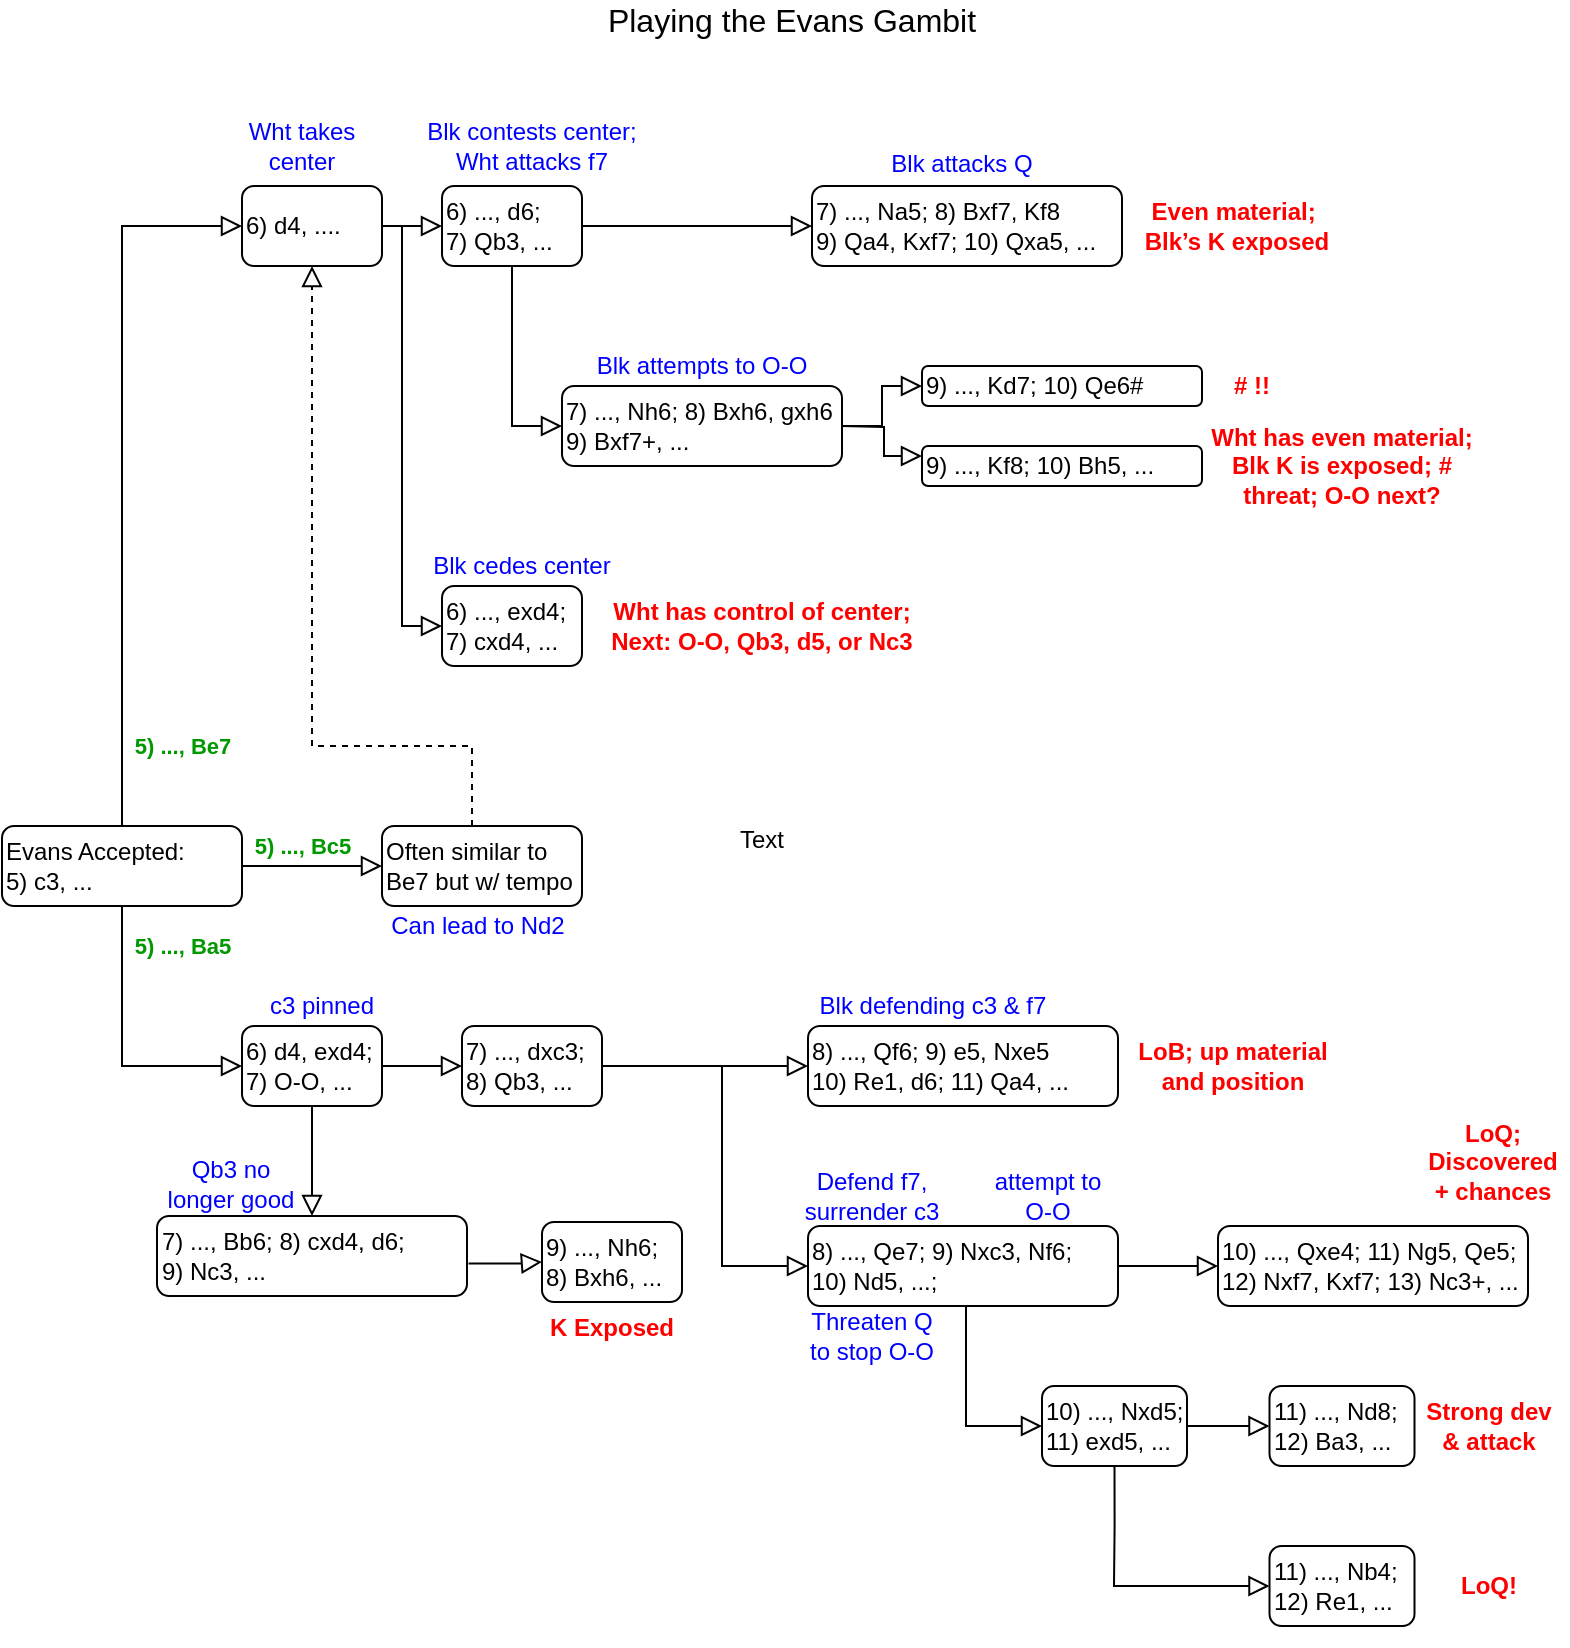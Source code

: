 <mxfile version="13.4.8" type="github">
  <diagram id="C5RBs43oDa-KdzZeNtuy" name="Page-1">
    <mxGraphModel dx="1799" dy="1168" grid="1" gridSize="10" guides="1" tooltips="1" connect="1" arrows="1" fold="1" page="1" pageScale="1" pageWidth="827" pageHeight="1169" math="0" shadow="0">
      <root>
        <mxCell id="WIyWlLk6GJQsqaUBKTNV-0" />
        <mxCell id="WIyWlLk6GJQsqaUBKTNV-1" parent="WIyWlLk6GJQsqaUBKTNV-0" />
        <mxCell id="WIyWlLk6GJQsqaUBKTNV-2" value="5) ..., Be7" style="rounded=0;html=1;jettySize=auto;orthogonalLoop=1;fontSize=11;endArrow=block;endFill=0;endSize=8;strokeWidth=1;shadow=0;labelBackgroundColor=none;edgeStyle=orthogonalEdgeStyle;entryX=0;entryY=0.5;entryDx=0;entryDy=0;fontStyle=1;fontColor=#009900;" parent="WIyWlLk6GJQsqaUBKTNV-1" source="WIyWlLk6GJQsqaUBKTNV-3" target="hNoJVzoelpF0o08Z8zgl-0" edge="1">
          <mxGeometry x="0.833" y="-260" relative="1" as="geometry">
            <mxPoint x="170" y="173" as="targetPoint" />
            <mxPoint as="offset" />
          </mxGeometry>
        </mxCell>
        <mxCell id="WIyWlLk6GJQsqaUBKTNV-3" value="Evans Accepted:&lt;br&gt;5) c3, ..." style="rounded=1;whiteSpace=wrap;html=1;fontSize=12;glass=0;strokeWidth=1;shadow=0;align=left;" parent="WIyWlLk6GJQsqaUBKTNV-1" vertex="1">
          <mxGeometry x="20" y="443" width="120" height="40" as="geometry" />
        </mxCell>
        <mxCell id="hNoJVzoelpF0o08Z8zgl-0" value="6) d4, ....&amp;nbsp;" style="rounded=1;whiteSpace=wrap;html=1;fontSize=12;glass=0;strokeWidth=1;shadow=0;align=left;" parent="WIyWlLk6GJQsqaUBKTNV-1" vertex="1">
          <mxGeometry x="140" y="123" width="70" height="40" as="geometry" />
        </mxCell>
        <mxCell id="hNoJVzoelpF0o08Z8zgl-1" value="" style="rounded=0;html=1;jettySize=auto;orthogonalLoop=1;fontSize=11;endArrow=block;endFill=0;endSize=8;strokeWidth=1;shadow=0;labelBackgroundColor=none;edgeStyle=orthogonalEdgeStyle;exitX=1;exitY=0.5;exitDx=0;exitDy=0;entryX=0;entryY=0.5;entryDx=0;entryDy=0;" parent="WIyWlLk6GJQsqaUBKTNV-1" source="hNoJVzoelpF0o08Z8zgl-0" target="hNoJVzoelpF0o08Z8zgl-2" edge="1">
          <mxGeometry relative="1" as="geometry">
            <mxPoint x="315" y="243" as="sourcePoint" />
            <mxPoint x="245" y="143" as="targetPoint" />
          </mxGeometry>
        </mxCell>
        <mxCell id="hNoJVzoelpF0o08Z8zgl-2" value="6) ..., d6; &lt;br&gt;7) Qb3, ...&amp;nbsp;" style="rounded=1;whiteSpace=wrap;html=1;fontSize=12;glass=0;strokeWidth=1;shadow=0;align=left;" parent="WIyWlLk6GJQsqaUBKTNV-1" vertex="1">
          <mxGeometry x="240" y="123" width="70" height="40" as="geometry" />
        </mxCell>
        <mxCell id="hNoJVzoelpF0o08Z8zgl-3" value="7) ..., Na5; 8) Bxf7, Kf8&lt;br&gt;9) Qa4, Kxf7; 10) Qxa5, ..." style="rounded=1;whiteSpace=wrap;html=1;fontSize=12;glass=0;strokeWidth=1;shadow=0;align=left;" parent="WIyWlLk6GJQsqaUBKTNV-1" vertex="1">
          <mxGeometry x="425" y="123" width="155" height="40" as="geometry" />
        </mxCell>
        <mxCell id="hNoJVzoelpF0o08Z8zgl-6" value="" style="rounded=0;html=1;jettySize=auto;orthogonalLoop=1;fontSize=11;endArrow=block;endFill=0;endSize=8;strokeWidth=1;shadow=0;labelBackgroundColor=none;edgeStyle=orthogonalEdgeStyle;exitX=1;exitY=0.5;exitDx=0;exitDy=0;entryX=0;entryY=0.5;entryDx=0;entryDy=0;" parent="WIyWlLk6GJQsqaUBKTNV-1" source="hNoJVzoelpF0o08Z8zgl-2" target="hNoJVzoelpF0o08Z8zgl-3" edge="1">
          <mxGeometry relative="1" as="geometry">
            <mxPoint x="220" y="153" as="sourcePoint" />
            <mxPoint x="255" y="153" as="targetPoint" />
          </mxGeometry>
        </mxCell>
        <mxCell id="hNoJVzoelpF0o08Z8zgl-10" value="Wht takes center" style="text;html=1;strokeColor=none;fillColor=none;align=center;verticalAlign=middle;whiteSpace=wrap;rounded=0;fontColor=#0000FF;" parent="WIyWlLk6GJQsqaUBKTNV-1" vertex="1">
          <mxGeometry x="140" y="93" width="60" height="20" as="geometry" />
        </mxCell>
        <mxCell id="hNoJVzoelpF0o08Z8zgl-12" value="Blk attacks Q" style="text;html=1;strokeColor=none;fillColor=none;align=center;verticalAlign=middle;whiteSpace=wrap;rounded=0;fontColor=#0000FF;" parent="WIyWlLk6GJQsqaUBKTNV-1" vertex="1">
          <mxGeometry x="420" y="102" width="160" height="20" as="geometry" />
        </mxCell>
        <mxCell id="hNoJVzoelpF0o08Z8zgl-13" value="Blk cedes center" style="text;html=1;strokeColor=none;fillColor=none;align=center;verticalAlign=middle;whiteSpace=wrap;rounded=0;fontColor=#0000FF;" parent="WIyWlLk6GJQsqaUBKTNV-1" vertex="1">
          <mxGeometry x="230" y="303" width="100" height="20" as="geometry" />
        </mxCell>
        <mxCell id="hNoJVzoelpF0o08Z8zgl-14" value="&lt;b&gt;Even material;&amp;nbsp;&lt;br&gt;Blk’s K exposed&lt;br&gt;&lt;/b&gt;" style="text;html=1;strokeColor=none;fillColor=none;align=center;verticalAlign=middle;whiteSpace=wrap;rounded=0;fontColor=#FF0000;" parent="WIyWlLk6GJQsqaUBKTNV-1" vertex="1">
          <mxGeometry x="580" y="133" width="115" height="20" as="geometry" />
        </mxCell>
        <mxCell id="hNoJVzoelpF0o08Z8zgl-15" value="7) ..., Nh6; 8) Bxh6, gxh6&lt;br&gt;9) Bxf7+, ...&amp;nbsp;" style="rounded=1;whiteSpace=wrap;html=1;fontSize=12;glass=0;strokeWidth=1;shadow=0;align=left;" parent="WIyWlLk6GJQsqaUBKTNV-1" vertex="1">
          <mxGeometry x="300" y="223" width="140" height="40" as="geometry" />
        </mxCell>
        <mxCell id="hNoJVzoelpF0o08Z8zgl-16" value="" style="rounded=0;html=1;jettySize=auto;orthogonalLoop=1;fontSize=11;endArrow=block;endFill=0;endSize=8;strokeWidth=1;shadow=0;labelBackgroundColor=none;edgeStyle=orthogonalEdgeStyle;exitX=0.5;exitY=1;exitDx=0;exitDy=0;entryX=0;entryY=0.5;entryDx=0;entryDy=0;" parent="WIyWlLk6GJQsqaUBKTNV-1" source="hNoJVzoelpF0o08Z8zgl-2" target="hNoJVzoelpF0o08Z8zgl-15" edge="1">
          <mxGeometry relative="1" as="geometry">
            <mxPoint x="279" y="183" as="sourcePoint" />
            <mxPoint x="394" y="183" as="targetPoint" />
          </mxGeometry>
        </mxCell>
        <mxCell id="hNoJVzoelpF0o08Z8zgl-17" value="9) ..., Kd7; 10) Qe6#" style="rounded=1;whiteSpace=wrap;html=1;fontSize=12;glass=0;strokeWidth=1;shadow=0;align=left;" parent="WIyWlLk6GJQsqaUBKTNV-1" vertex="1">
          <mxGeometry x="480" y="213" width="140" height="20" as="geometry" />
        </mxCell>
        <mxCell id="hNoJVzoelpF0o08Z8zgl-18" value="9) ..., Kf8; 10) Bh5, ..." style="rounded=1;whiteSpace=wrap;html=1;fontSize=12;glass=0;strokeWidth=1;shadow=0;align=left;" parent="WIyWlLk6GJQsqaUBKTNV-1" vertex="1">
          <mxGeometry x="480" y="253" width="140" height="20" as="geometry" />
        </mxCell>
        <mxCell id="hNoJVzoelpF0o08Z8zgl-19" value="" style="rounded=0;html=1;jettySize=auto;orthogonalLoop=1;fontSize=11;endArrow=block;endFill=0;endSize=8;strokeWidth=1;shadow=0;labelBackgroundColor=none;edgeStyle=orthogonalEdgeStyle;entryX=0;entryY=0.5;entryDx=0;entryDy=0;exitX=1;exitY=0.5;exitDx=0;exitDy=0;" parent="WIyWlLk6GJQsqaUBKTNV-1" source="hNoJVzoelpF0o08Z8zgl-15" target="hNoJVzoelpF0o08Z8zgl-17" edge="1">
          <mxGeometry relative="1" as="geometry">
            <mxPoint x="480" y="263" as="sourcePoint" />
            <mxPoint x="555" y="262.5" as="targetPoint" />
          </mxGeometry>
        </mxCell>
        <mxCell id="hNoJVzoelpF0o08Z8zgl-20" value="" style="rounded=0;html=1;jettySize=auto;orthogonalLoop=1;fontSize=11;endArrow=block;endFill=0;endSize=8;strokeWidth=1;shadow=0;labelBackgroundColor=none;edgeStyle=orthogonalEdgeStyle;entryX=0;entryY=0.25;entryDx=0;entryDy=0;" parent="WIyWlLk6GJQsqaUBKTNV-1" target="hNoJVzoelpF0o08Z8zgl-18" edge="1">
          <mxGeometry relative="1" as="geometry">
            <mxPoint x="440" y="243" as="sourcePoint" />
            <mxPoint x="490" y="253" as="targetPoint" />
          </mxGeometry>
        </mxCell>
        <mxCell id="hNoJVzoelpF0o08Z8zgl-21" value="Blk attempts to O-O" style="text;html=1;strokeColor=none;fillColor=none;align=center;verticalAlign=middle;whiteSpace=wrap;rounded=0;fontColor=#0000FF;" parent="WIyWlLk6GJQsqaUBKTNV-1" vertex="1">
          <mxGeometry x="300" y="203" width="140" height="20" as="geometry" />
        </mxCell>
        <mxCell id="hNoJVzoelpF0o08Z8zgl-22" value="&lt;b&gt;# !!&lt;br&gt;&lt;/b&gt;" style="text;html=1;strokeColor=none;fillColor=none;align=center;verticalAlign=middle;whiteSpace=wrap;rounded=0;fontColor=#FF0000;" parent="WIyWlLk6GJQsqaUBKTNV-1" vertex="1">
          <mxGeometry x="620" y="213" width="50" height="20" as="geometry" />
        </mxCell>
        <mxCell id="hNoJVzoelpF0o08Z8zgl-23" value="&lt;b&gt;Wht has even material; Blk K is exposed; # threat; O-O next?&lt;br&gt;&lt;/b&gt;" style="text;html=1;strokeColor=none;fillColor=none;align=center;verticalAlign=middle;whiteSpace=wrap;rounded=0;fontColor=#FF0000;" parent="WIyWlLk6GJQsqaUBKTNV-1" vertex="1">
          <mxGeometry x="620" y="253" width="140" height="20" as="geometry" />
        </mxCell>
        <mxCell id="hNoJVzoelpF0o08Z8zgl-24" value="6) ..., exd4; &lt;br&gt;7) cxd4, ...&amp;nbsp;" style="rounded=1;whiteSpace=wrap;html=1;fontSize=12;glass=0;strokeWidth=1;shadow=0;align=left;" parent="WIyWlLk6GJQsqaUBKTNV-1" vertex="1">
          <mxGeometry x="240" y="323" width="70" height="40" as="geometry" />
        </mxCell>
        <mxCell id="hNoJVzoelpF0o08Z8zgl-27" value="" style="rounded=0;html=1;jettySize=auto;orthogonalLoop=1;fontSize=11;endArrow=block;endFill=0;endSize=8;strokeWidth=1;shadow=0;labelBackgroundColor=none;edgeStyle=orthogonalEdgeStyle;entryX=0;entryY=0.5;entryDx=0;entryDy=0;" parent="WIyWlLk6GJQsqaUBKTNV-1" target="hNoJVzoelpF0o08Z8zgl-24" edge="1">
          <mxGeometry relative="1" as="geometry">
            <mxPoint x="210" y="143" as="sourcePoint" />
            <mxPoint x="310" y="253" as="targetPoint" />
            <Array as="points">
              <mxPoint x="220" y="143" />
              <mxPoint x="220" y="343" />
            </Array>
          </mxGeometry>
        </mxCell>
        <mxCell id="hNoJVzoelpF0o08Z8zgl-28" value="Blk contests center; Wht attacks f7" style="text;html=1;strokeColor=none;fillColor=none;align=center;verticalAlign=middle;whiteSpace=wrap;rounded=0;fontColor=#0000FF;" parent="WIyWlLk6GJQsqaUBKTNV-1" vertex="1">
          <mxGeometry x="230" y="93" width="110" height="20" as="geometry" />
        </mxCell>
        <mxCell id="hNoJVzoelpF0o08Z8zgl-31" value="&lt;b&gt;Wht has control of center; Next: O-O, Qb3, d5, or Nc3&lt;br&gt;&lt;/b&gt;" style="text;html=1;strokeColor=none;fillColor=none;align=center;verticalAlign=middle;whiteSpace=wrap;rounded=0;fontColor=#FF0000;" parent="WIyWlLk6GJQsqaUBKTNV-1" vertex="1">
          <mxGeometry x="320" y="333" width="160" height="20" as="geometry" />
        </mxCell>
        <mxCell id="QEFQ3iD0QcqnyX58_tor-0" value="Often similar to Be7 but w/ tempo" style="rounded=1;whiteSpace=wrap;html=1;fontSize=12;glass=0;strokeWidth=1;shadow=0;align=left;" parent="WIyWlLk6GJQsqaUBKTNV-1" vertex="1">
          <mxGeometry x="210" y="443" width="100" height="40" as="geometry" />
        </mxCell>
        <mxCell id="QEFQ3iD0QcqnyX58_tor-1" value="5) ..., Bc5" style="rounded=0;html=1;jettySize=auto;orthogonalLoop=1;fontSize=11;endArrow=block;endFill=0;endSize=8;strokeWidth=1;shadow=0;labelBackgroundColor=none;edgeStyle=orthogonalEdgeStyle;entryX=0;entryY=0.5;entryDx=0;entryDy=0;fontStyle=1;fontColor=#009900;exitX=1;exitY=0.5;exitDx=0;exitDy=0;" parent="WIyWlLk6GJQsqaUBKTNV-1" source="WIyWlLk6GJQsqaUBKTNV-3" target="QEFQ3iD0QcqnyX58_tor-0" edge="1">
          <mxGeometry x="-0.143" y="10" relative="1" as="geometry">
            <mxPoint x="150" y="153.0" as="targetPoint" />
            <mxPoint as="offset" />
            <mxPoint x="90.034" y="453" as="sourcePoint" />
          </mxGeometry>
        </mxCell>
        <mxCell id="QEFQ3iD0QcqnyX58_tor-2" value="" style="rounded=0;html=1;jettySize=auto;orthogonalLoop=1;fontSize=11;endArrow=block;endFill=0;endSize=8;strokeWidth=1;shadow=0;labelBackgroundColor=none;edgeStyle=orthogonalEdgeStyle;entryX=0.5;entryY=1;entryDx=0;entryDy=0;dashed=1;" parent="WIyWlLk6GJQsqaUBKTNV-1" source="QEFQ3iD0QcqnyX58_tor-0" target="hNoJVzoelpF0o08Z8zgl-0" edge="1">
          <mxGeometry relative="1" as="geometry">
            <mxPoint x="450" y="403.0" as="sourcePoint" />
            <mxPoint x="480" y="603" as="targetPoint" />
            <Array as="points">
              <mxPoint x="255" y="403" />
              <mxPoint x="175" y="403" />
            </Array>
          </mxGeometry>
        </mxCell>
        <mxCell id="QEFQ3iD0QcqnyX58_tor-3" value="Can lead to Nd2" style="text;html=1;strokeColor=none;fillColor=none;align=center;verticalAlign=middle;whiteSpace=wrap;rounded=0;fontColor=#0000FF;" parent="WIyWlLk6GJQsqaUBKTNV-1" vertex="1">
          <mxGeometry x="208" y="483" width="100" height="20" as="geometry" />
        </mxCell>
        <mxCell id="Eih6frap9FhRKET7iyO7-0" value="&lt;div&gt;6) d4, exd4;&lt;/div&gt;&lt;div&gt;7) O-O, ...&lt;br&gt; &lt;/div&gt;" style="rounded=1;whiteSpace=wrap;html=1;fontSize=12;glass=0;strokeWidth=1;shadow=0;align=left;" parent="WIyWlLk6GJQsqaUBKTNV-1" vertex="1">
          <mxGeometry x="140" y="543" width="70" height="40" as="geometry" />
        </mxCell>
        <mxCell id="Eih6frap9FhRKET7iyO7-1" value="5) ..., Ba5" style="rounded=0;html=1;jettySize=auto;orthogonalLoop=1;fontSize=11;endArrow=block;endFill=0;endSize=8;strokeWidth=1;shadow=0;labelBackgroundColor=none;edgeStyle=orthogonalEdgeStyle;entryX=0;entryY=0.5;entryDx=0;entryDy=0;fontStyle=1;fontColor=#009900;exitX=0.5;exitY=1;exitDx=0;exitDy=0;" parent="WIyWlLk6GJQsqaUBKTNV-1" source="WIyWlLk6GJQsqaUBKTNV-3" target="Eih6frap9FhRKET7iyO7-0" edge="1">
          <mxGeometry x="0.571" y="60" relative="1" as="geometry">
            <mxPoint x="150" y="153" as="targetPoint" />
            <mxPoint as="offset" />
            <mxPoint x="90" y="453" as="sourcePoint" />
          </mxGeometry>
        </mxCell>
        <mxCell id="Eih6frap9FhRKET7iyO7-2" value="c3 pinned" style="text;html=1;strokeColor=none;fillColor=none;align=center;verticalAlign=middle;whiteSpace=wrap;rounded=0;fontColor=#0000FF;" parent="WIyWlLk6GJQsqaUBKTNV-1" vertex="1">
          <mxGeometry x="150" y="523" width="60" height="20" as="geometry" />
        </mxCell>
        <mxCell id="Eih6frap9FhRKET7iyO7-3" value="&lt;div&gt;7) ..., dxc3;&lt;/div&gt;&lt;div&gt;8) Qb3, ...&lt;br&gt; &lt;/div&gt;" style="rounded=1;whiteSpace=wrap;html=1;fontSize=12;glass=0;strokeWidth=1;shadow=0;align=left;" parent="WIyWlLk6GJQsqaUBKTNV-1" vertex="1">
          <mxGeometry x="250" y="543" width="70" height="40" as="geometry" />
        </mxCell>
        <mxCell id="Eih6frap9FhRKET7iyO7-4" value="" style="rounded=0;html=1;jettySize=auto;orthogonalLoop=1;fontSize=11;endArrow=block;endFill=0;endSize=8;strokeWidth=1;shadow=0;labelBackgroundColor=none;edgeStyle=orthogonalEdgeStyle;exitX=1;exitY=0.5;exitDx=0;exitDy=0;entryX=0;entryY=0.5;entryDx=0;entryDy=0;" parent="WIyWlLk6GJQsqaUBKTNV-1" source="Eih6frap9FhRKET7iyO7-0" target="Eih6frap9FhRKET7iyO7-3" edge="1">
          <mxGeometry relative="1" as="geometry">
            <mxPoint x="230" y="562.5" as="sourcePoint" />
            <mxPoint x="240" y="563" as="targetPoint" />
          </mxGeometry>
        </mxCell>
        <mxCell id="m18mQH40ReAI_8_cLznX-0" value="8) ..., Qf6; 9) e5, Nxe5&lt;br&gt;10) Re1, d6; 11) Qa4, ..." style="rounded=1;whiteSpace=wrap;html=1;fontSize=12;glass=0;strokeWidth=1;shadow=0;align=left;" parent="WIyWlLk6GJQsqaUBKTNV-1" vertex="1">
          <mxGeometry x="423" y="543" width="155" height="40" as="geometry" />
        </mxCell>
        <mxCell id="m18mQH40ReAI_8_cLznX-2" value="" style="rounded=0;html=1;jettySize=auto;orthogonalLoop=1;fontSize=11;endArrow=block;endFill=0;endSize=8;strokeWidth=1;shadow=0;labelBackgroundColor=none;edgeStyle=orthogonalEdgeStyle;entryX=0;entryY=0.5;entryDx=0;entryDy=0;exitX=1;exitY=0.5;exitDx=0;exitDy=0;" parent="WIyWlLk6GJQsqaUBKTNV-1" source="Eih6frap9FhRKET7iyO7-3" target="m18mQH40ReAI_8_cLznX-0" edge="1">
          <mxGeometry relative="1" as="geometry">
            <mxPoint x="320" y="703" as="sourcePoint" />
            <mxPoint x="394" y="453.0" as="targetPoint" />
            <Array as="points">
              <mxPoint x="410" y="563" />
              <mxPoint x="410" y="563" />
            </Array>
          </mxGeometry>
        </mxCell>
        <mxCell id="m18mQH40ReAI_8_cLznX-3" value="Blk defending c3 &amp;amp; f7" style="text;html=1;strokeColor=none;fillColor=none;align=center;verticalAlign=middle;whiteSpace=wrap;rounded=0;fontColor=#0000FF;" parent="WIyWlLk6GJQsqaUBKTNV-1" vertex="1">
          <mxGeometry x="423" y="523" width="125" height="20" as="geometry" />
        </mxCell>
        <mxCell id="m18mQH40ReAI_8_cLznX-4" value="&lt;b&gt;LoB; up material &lt;br&gt;and position&lt;br&gt;&lt;/b&gt;" style="text;html=1;strokeColor=none;fillColor=none;align=center;verticalAlign=middle;whiteSpace=wrap;rounded=0;fontColor=#FF0000;" parent="WIyWlLk6GJQsqaUBKTNV-1" vertex="1">
          <mxGeometry x="578" y="553" width="115" height="20" as="geometry" />
        </mxCell>
        <mxCell id="m18mQH40ReAI_8_cLznX-5" value="8) ..., Qe7; 9) Nxc3, Nf6;&lt;br&gt;10) Nd5, ...;" style="rounded=1;whiteSpace=wrap;html=1;fontSize=12;glass=0;strokeWidth=1;shadow=0;align=left;" parent="WIyWlLk6GJQsqaUBKTNV-1" vertex="1">
          <mxGeometry x="423" y="643" width="155" height="40" as="geometry" />
        </mxCell>
        <mxCell id="m18mQH40ReAI_8_cLznX-6" value="" style="rounded=0;html=1;jettySize=auto;orthogonalLoop=1;fontSize=11;endArrow=block;endFill=0;endSize=8;strokeWidth=1;shadow=0;labelBackgroundColor=none;edgeStyle=orthogonalEdgeStyle;exitX=1;exitY=0.5;exitDx=0;exitDy=0;entryX=0;entryY=0.5;entryDx=0;entryDy=0;" parent="WIyWlLk6GJQsqaUBKTNV-1" source="Eih6frap9FhRKET7iyO7-3" target="m18mQH40ReAI_8_cLznX-5" edge="1">
          <mxGeometry relative="1" as="geometry">
            <mxPoint x="330" y="573" as="sourcePoint" />
            <mxPoint x="380" y="573" as="targetPoint" />
            <Array as="points">
              <mxPoint x="380" y="563" />
              <mxPoint x="380" y="663" />
            </Array>
          </mxGeometry>
        </mxCell>
        <mxCell id="m18mQH40ReAI_8_cLznX-7" value="Defend f7, surrender c3" style="text;html=1;strokeColor=none;fillColor=none;align=center;verticalAlign=middle;whiteSpace=wrap;rounded=0;fontColor=#0000FF;" parent="WIyWlLk6GJQsqaUBKTNV-1" vertex="1">
          <mxGeometry x="420" y="618" width="70" height="20" as="geometry" />
        </mxCell>
        <mxCell id="m18mQH40ReAI_8_cLznX-8" value="attempt to O-O" style="text;html=1;strokeColor=none;fillColor=none;align=center;verticalAlign=middle;whiteSpace=wrap;rounded=0;fontColor=#0000FF;" parent="WIyWlLk6GJQsqaUBKTNV-1" vertex="1">
          <mxGeometry x="508" y="618" width="70" height="20" as="geometry" />
        </mxCell>
        <mxCell id="m18mQH40ReAI_8_cLznX-9" value="Threaten Q to stop O-O" style="text;html=1;strokeColor=none;fillColor=none;align=center;verticalAlign=middle;whiteSpace=wrap;rounded=0;fontColor=#0000FF;" parent="WIyWlLk6GJQsqaUBKTNV-1" vertex="1">
          <mxGeometry x="420" y="687.5" width="70" height="20" as="geometry" />
        </mxCell>
        <mxCell id="sFezGPaMrRCGExUNzQaA-0" value="10) ..., Qxe4; 11) Ng5, Qe5;&lt;br&gt;12) Nxf7, Kxf7; 13) Nc3+, ..." style="rounded=1;whiteSpace=wrap;html=1;fontSize=12;glass=0;strokeWidth=1;shadow=0;align=left;" parent="WIyWlLk6GJQsqaUBKTNV-1" vertex="1">
          <mxGeometry x="628" y="643" width="155" height="40" as="geometry" />
        </mxCell>
        <mxCell id="sFezGPaMrRCGExUNzQaA-1" value="" style="rounded=0;html=1;jettySize=auto;orthogonalLoop=1;fontSize=11;endArrow=block;endFill=0;endSize=8;strokeWidth=1;shadow=0;labelBackgroundColor=none;edgeStyle=orthogonalEdgeStyle;exitX=1;exitY=0.5;exitDx=0;exitDy=0;" parent="WIyWlLk6GJQsqaUBKTNV-1" source="m18mQH40ReAI_8_cLznX-5" edge="1">
          <mxGeometry relative="1" as="geometry">
            <mxPoint x="588" y="662.8" as="sourcePoint" />
            <mxPoint x="628" y="663" as="targetPoint" />
            <Array as="points">
              <mxPoint x="598" y="663" />
            </Array>
          </mxGeometry>
        </mxCell>
        <mxCell id="sFezGPaMrRCGExUNzQaA-2" value="&lt;b&gt;LoQ; Discovered + chances&lt;br&gt;&lt;/b&gt;" style="text;html=1;strokeColor=none;fillColor=none;align=center;verticalAlign=middle;whiteSpace=wrap;rounded=0;fontColor=#FF0000;" parent="WIyWlLk6GJQsqaUBKTNV-1" vertex="1">
          <mxGeometry x="728" y="581" width="75" height="60" as="geometry" />
        </mxCell>
        <mxCell id="wxoNb9sK0c7LINevkv2H-0" value="&lt;div&gt;10) ..., Nxd5;&lt;/div&gt;&lt;div&gt;11) exd5, ...&lt;br&gt; &lt;/div&gt;" style="rounded=1;whiteSpace=wrap;html=1;fontSize=12;glass=0;strokeWidth=1;shadow=0;align=left;" parent="WIyWlLk6GJQsqaUBKTNV-1" vertex="1">
          <mxGeometry x="540" y="723" width="72.5" height="40" as="geometry" />
        </mxCell>
        <mxCell id="wxoNb9sK0c7LINevkv2H-1" value="" style="rounded=0;html=1;jettySize=auto;orthogonalLoop=1;fontSize=11;endArrow=block;endFill=0;endSize=8;strokeWidth=1;shadow=0;labelBackgroundColor=none;edgeStyle=orthogonalEdgeStyle;exitX=0.5;exitY=1;exitDx=0;exitDy=0;entryX=0;entryY=0.5;entryDx=0;entryDy=0;" parent="WIyWlLk6GJQsqaUBKTNV-1" source="m18mQH40ReAI_8_cLznX-5" target="wxoNb9sK0c7LINevkv2H-0" edge="1">
          <mxGeometry relative="1" as="geometry">
            <mxPoint x="502" y="613" as="sourcePoint" />
            <mxPoint x="502" y="723" as="targetPoint" />
            <Array as="points">
              <mxPoint x="502" y="683" />
              <mxPoint x="502" y="743" />
            </Array>
          </mxGeometry>
        </mxCell>
        <mxCell id="wxoNb9sK0c7LINevkv2H-2" value="&lt;div&gt;11) ..., Nd8;&lt;/div&gt;&lt;div&gt;12) Ba3, ...&lt;br&gt; &lt;/div&gt;" style="rounded=1;whiteSpace=wrap;html=1;fontSize=12;glass=0;strokeWidth=1;shadow=0;align=left;" parent="WIyWlLk6GJQsqaUBKTNV-1" vertex="1">
          <mxGeometry x="653.75" y="723" width="72.5" height="40" as="geometry" />
        </mxCell>
        <mxCell id="wxoNb9sK0c7LINevkv2H-3" value="&lt;div&gt;11) ..., Nb4;&lt;/div&gt;&lt;div&gt;12) Re1, ...&lt;br&gt; &lt;/div&gt;" style="rounded=1;whiteSpace=wrap;html=1;fontSize=12;glass=0;strokeWidth=1;shadow=0;align=left;" parent="WIyWlLk6GJQsqaUBKTNV-1" vertex="1">
          <mxGeometry x="653.75" y="803" width="72.5" height="40" as="geometry" />
        </mxCell>
        <mxCell id="wxoNb9sK0c7LINevkv2H-4" value="" style="rounded=0;html=1;jettySize=auto;orthogonalLoop=1;fontSize=11;endArrow=block;endFill=0;endSize=8;strokeWidth=1;shadow=0;labelBackgroundColor=none;edgeStyle=orthogonalEdgeStyle;exitX=1;exitY=0.5;exitDx=0;exitDy=0;entryX=0;entryY=0.5;entryDx=0;entryDy=0;" parent="WIyWlLk6GJQsqaUBKTNV-1" source="wxoNb9sK0c7LINevkv2H-0" target="wxoNb9sK0c7LINevkv2H-2" edge="1">
          <mxGeometry relative="1" as="geometry">
            <mxPoint x="628" y="742.71" as="sourcePoint" />
            <mxPoint x="648" y="743" as="targetPoint" />
            <Array as="points" />
          </mxGeometry>
        </mxCell>
        <mxCell id="wxoNb9sK0c7LINevkv2H-5" value="&lt;b&gt;Strong dev &amp;amp; attack&lt;br&gt;&lt;/b&gt;" style="text;html=1;strokeColor=none;fillColor=none;align=center;verticalAlign=middle;whiteSpace=wrap;rounded=0;fontColor=#FF0000;" parent="WIyWlLk6GJQsqaUBKTNV-1" vertex="1">
          <mxGeometry x="726.25" y="713" width="75" height="60" as="geometry" />
        </mxCell>
        <mxCell id="wxoNb9sK0c7LINevkv2H-8" value="" style="rounded=0;html=1;jettySize=auto;orthogonalLoop=1;fontSize=11;endArrow=block;endFill=0;endSize=8;strokeWidth=1;shadow=0;labelBackgroundColor=none;edgeStyle=orthogonalEdgeStyle;exitX=0.5;exitY=1;exitDx=0;exitDy=0;" parent="WIyWlLk6GJQsqaUBKTNV-1" source="wxoNb9sK0c7LINevkv2H-0" target="wxoNb9sK0c7LINevkv2H-3" edge="1">
          <mxGeometry relative="1" as="geometry">
            <mxPoint x="567" y="793" as="sourcePoint" />
            <mxPoint x="630" y="893" as="targetPoint" />
            <Array as="points">
              <mxPoint x="576" y="793" />
              <mxPoint x="576" y="823" />
            </Array>
          </mxGeometry>
        </mxCell>
        <mxCell id="wxoNb9sK0c7LINevkv2H-9" value="&lt;b&gt;LoQ!&lt;/b&gt;" style="text;html=1;strokeColor=none;fillColor=none;align=center;verticalAlign=middle;whiteSpace=wrap;rounded=0;fontColor=#FF0000;" parent="WIyWlLk6GJQsqaUBKTNV-1" vertex="1">
          <mxGeometry x="726.25" y="793" width="75" height="60" as="geometry" />
        </mxCell>
        <mxCell id="wxoNb9sK0c7LINevkv2H-10" value="Text" style="text;html=1;strokeColor=none;fillColor=none;align=center;verticalAlign=middle;whiteSpace=wrap;rounded=0;" parent="WIyWlLk6GJQsqaUBKTNV-1" vertex="1">
          <mxGeometry x="380" y="440" width="40" height="20" as="geometry" />
        </mxCell>
        <mxCell id="wxoNb9sK0c7LINevkv2H-11" value="Playing the Evans Gambit" style="text;html=1;strokeColor=none;fillColor=none;align=center;verticalAlign=middle;whiteSpace=wrap;rounded=0;fontSize=16;" parent="WIyWlLk6GJQsqaUBKTNV-1" vertex="1">
          <mxGeometry x="320" y="30" width="190" height="20" as="geometry" />
        </mxCell>
        <mxCell id="_6xrT0YKCA-1ICAT-pBu-0" value="7) ..., Bb6; 8) cxd4, d6;&lt;br&gt;9) Nc3, ..." style="rounded=1;whiteSpace=wrap;html=1;fontSize=12;glass=0;strokeWidth=1;shadow=0;align=left;" vertex="1" parent="WIyWlLk6GJQsqaUBKTNV-1">
          <mxGeometry x="97.5" y="638" width="155" height="40" as="geometry" />
        </mxCell>
        <mxCell id="_6xrT0YKCA-1ICAT-pBu-4" value="" style="rounded=0;html=1;jettySize=auto;orthogonalLoop=1;fontSize=11;endArrow=block;endFill=0;endSize=8;strokeWidth=1;shadow=0;labelBackgroundColor=none;edgeStyle=orthogonalEdgeStyle;exitX=0.5;exitY=1;exitDx=0;exitDy=0;entryX=0.5;entryY=0;entryDx=0;entryDy=0;" edge="1" parent="WIyWlLk6GJQsqaUBKTNV-1" source="Eih6frap9FhRKET7iyO7-0" target="_6xrT0YKCA-1ICAT-pBu-0">
          <mxGeometry relative="1" as="geometry">
            <mxPoint x="280" y="627.78" as="sourcePoint" />
            <mxPoint x="330" y="627.78" as="targetPoint" />
            <Array as="points">
              <mxPoint x="175" y="600" />
              <mxPoint x="175" y="600" />
            </Array>
          </mxGeometry>
        </mxCell>
        <mxCell id="_6xrT0YKCA-1ICAT-pBu-5" value="Qb3 no longer good" style="text;html=1;strokeColor=none;fillColor=none;align=center;verticalAlign=middle;whiteSpace=wrap;rounded=0;fontColor=#0000FF;" vertex="1" parent="WIyWlLk6GJQsqaUBKTNV-1">
          <mxGeometry x="97.5" y="612" width="72.5" height="20" as="geometry" />
        </mxCell>
        <mxCell id="_6xrT0YKCA-1ICAT-pBu-6" value="&lt;div&gt;9) ..., Nh6;&lt;/div&gt;&lt;div&gt;8) Bxh6, ...&lt;br&gt; &lt;/div&gt;" style="rounded=1;whiteSpace=wrap;html=1;fontSize=12;glass=0;strokeWidth=1;shadow=0;align=left;" vertex="1" parent="WIyWlLk6GJQsqaUBKTNV-1">
          <mxGeometry x="290" y="641" width="70" height="40" as="geometry" />
        </mxCell>
        <mxCell id="_6xrT0YKCA-1ICAT-pBu-7" value="" style="rounded=0;html=1;jettySize=auto;orthogonalLoop=1;fontSize=11;endArrow=block;endFill=0;endSize=8;strokeWidth=1;shadow=0;labelBackgroundColor=none;edgeStyle=orthogonalEdgeStyle;exitX=1.005;exitY=0.593;exitDx=0;exitDy=0;exitPerimeter=0;" edge="1" parent="WIyWlLk6GJQsqaUBKTNV-1" source="_6xrT0YKCA-1ICAT-pBu-0">
          <mxGeometry relative="1" as="geometry">
            <mxPoint x="260" y="660.78" as="sourcePoint" />
            <mxPoint x="290" y="661" as="targetPoint" />
            <Array as="points">
              <mxPoint x="280" y="662" />
            </Array>
          </mxGeometry>
        </mxCell>
        <mxCell id="_6xrT0YKCA-1ICAT-pBu-8" value="K Exposed" style="text;html=1;strokeColor=none;fillColor=none;align=center;verticalAlign=middle;whiteSpace=wrap;rounded=0;fontColor=#FF0000;fontStyle=1" vertex="1" parent="WIyWlLk6GJQsqaUBKTNV-1">
          <mxGeometry x="290" y="681" width="70" height="25.5" as="geometry" />
        </mxCell>
      </root>
    </mxGraphModel>
  </diagram>
</mxfile>
